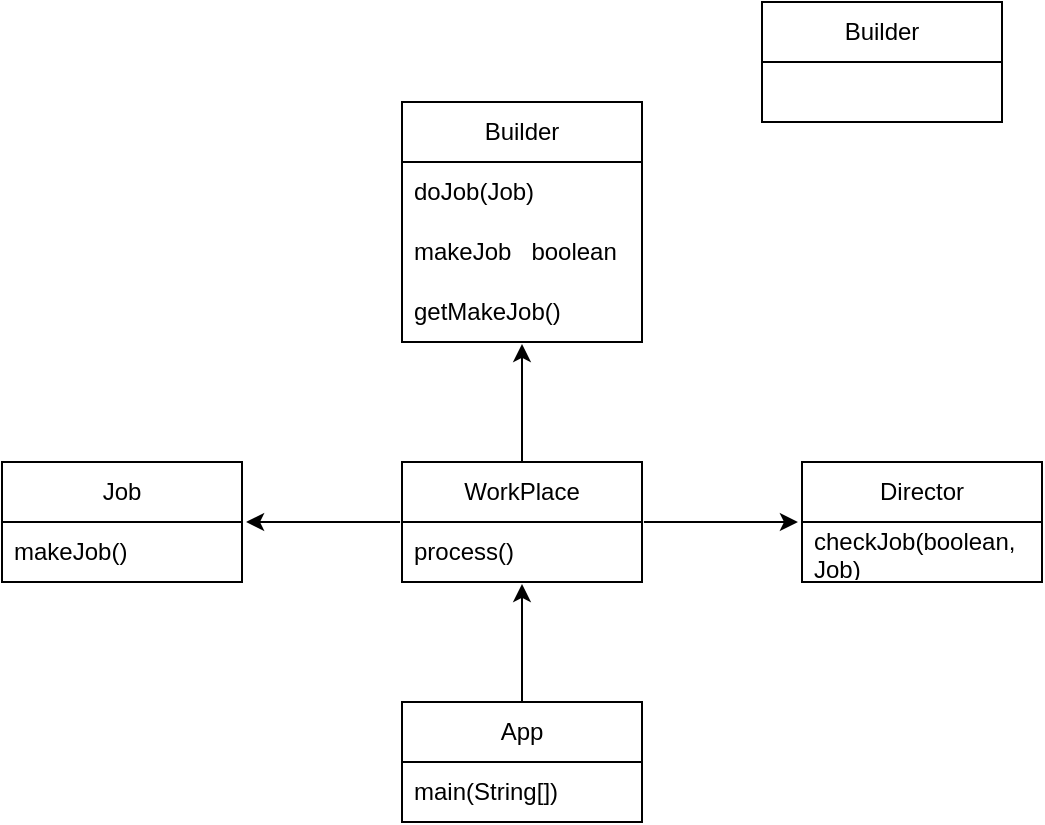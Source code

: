 <mxfile version="20.7.4" type="github">
  <diagram id="FmJA5h8646xX3bD_RhMh" name="Страница 1">
    <mxGraphModel dx="1194" dy="762" grid="1" gridSize="10" guides="1" tooltips="1" connect="1" arrows="1" fold="1" page="1" pageScale="1" pageWidth="827" pageHeight="1169" math="0" shadow="0">
      <root>
        <mxCell id="0" />
        <mxCell id="1" parent="0" />
        <mxCell id="hnTLKuGMeIEtejeQrIIj-1" value="Builder" style="swimlane;fontStyle=0;childLayout=stackLayout;horizontal=1;startSize=30;horizontalStack=0;resizeParent=1;resizeParentMax=0;resizeLast=0;collapsible=1;marginBottom=0;whiteSpace=wrap;html=1;direction=east;" vertex="1" parent="1">
          <mxGeometry x="540" y="130" width="120" height="60" as="geometry" />
        </mxCell>
        <mxCell id="hnTLKuGMeIEtejeQrIIj-27" style="edgeStyle=orthogonalEdgeStyle;rounded=0;orthogonalLoop=1;jettySize=auto;html=1;exitX=0.5;exitY=0;exitDx=0;exitDy=0;entryX=0.5;entryY=1.033;entryDx=0;entryDy=0;entryPerimeter=0;" edge="1" parent="1" source="hnTLKuGMeIEtejeQrIIj-5" target="hnTLKuGMeIEtejeQrIIj-18">
          <mxGeometry relative="1" as="geometry" />
        </mxCell>
        <mxCell id="hnTLKuGMeIEtejeQrIIj-5" value="WorkPlace" style="swimlane;fontStyle=0;childLayout=stackLayout;horizontal=1;startSize=30;horizontalStack=0;resizeParent=1;resizeParentMax=0;resizeLast=0;collapsible=1;marginBottom=0;whiteSpace=wrap;html=1;" vertex="1" parent="1">
          <mxGeometry x="360" y="360" width="120" height="60" as="geometry" />
        </mxCell>
        <mxCell id="hnTLKuGMeIEtejeQrIIj-6" value="process()" style="text;strokeColor=none;fillColor=none;align=left;verticalAlign=middle;spacingLeft=4;spacingRight=4;overflow=hidden;points=[[0,0.5],[1,0.5]];portConstraint=eastwest;rotatable=0;whiteSpace=wrap;html=1;" vertex="1" parent="hnTLKuGMeIEtejeQrIIj-5">
          <mxGeometry y="30" width="120" height="30" as="geometry" />
        </mxCell>
        <mxCell id="hnTLKuGMeIEtejeQrIIj-28" style="edgeStyle=orthogonalEdgeStyle;rounded=0;orthogonalLoop=1;jettySize=auto;html=1;exitX=0.5;exitY=0;exitDx=0;exitDy=0;entryX=0.5;entryY=1.033;entryDx=0;entryDy=0;entryPerimeter=0;" edge="1" parent="1" source="hnTLKuGMeIEtejeQrIIj-9" target="hnTLKuGMeIEtejeQrIIj-6">
          <mxGeometry relative="1" as="geometry" />
        </mxCell>
        <mxCell id="hnTLKuGMeIEtejeQrIIj-9" value="App" style="swimlane;fontStyle=0;childLayout=stackLayout;horizontal=1;startSize=30;horizontalStack=0;resizeParent=1;resizeParentMax=0;resizeLast=0;collapsible=1;marginBottom=0;whiteSpace=wrap;html=1;" vertex="1" parent="1">
          <mxGeometry x="360" y="480" width="120" height="60" as="geometry" />
        </mxCell>
        <mxCell id="hnTLKuGMeIEtejeQrIIj-10" value="main(String[])" style="text;strokeColor=none;fillColor=none;align=left;verticalAlign=middle;spacingLeft=4;spacingRight=4;overflow=hidden;points=[[0,0.5],[1,0.5]];portConstraint=eastwest;rotatable=0;whiteSpace=wrap;html=1;" vertex="1" parent="hnTLKuGMeIEtejeQrIIj-9">
          <mxGeometry y="30" width="120" height="30" as="geometry" />
        </mxCell>
        <mxCell id="hnTLKuGMeIEtejeQrIIj-11" value="Director" style="swimlane;fontStyle=0;childLayout=stackLayout;horizontal=1;startSize=30;horizontalStack=0;resizeParent=1;resizeParentMax=0;resizeLast=0;collapsible=1;marginBottom=0;whiteSpace=wrap;html=1;" vertex="1" parent="1">
          <mxGeometry x="560" y="360" width="120" height="60" as="geometry" />
        </mxCell>
        <mxCell id="hnTLKuGMeIEtejeQrIIj-12" value="checkJob(boolean, Job)" style="text;strokeColor=none;fillColor=none;align=left;verticalAlign=middle;spacingLeft=4;spacingRight=4;overflow=hidden;points=[[0,0.5],[1,0.5]];portConstraint=eastwest;rotatable=0;whiteSpace=wrap;html=1;" vertex="1" parent="hnTLKuGMeIEtejeQrIIj-11">
          <mxGeometry y="30" width="120" height="30" as="geometry" />
        </mxCell>
        <mxCell id="hnTLKuGMeIEtejeQrIIj-13" value="Job" style="swimlane;fontStyle=0;childLayout=stackLayout;horizontal=1;startSize=30;horizontalStack=0;resizeParent=1;resizeParentMax=0;resizeLast=0;collapsible=1;marginBottom=0;whiteSpace=wrap;html=1;" vertex="1" parent="1">
          <mxGeometry x="160" y="360" width="120" height="60" as="geometry" />
        </mxCell>
        <mxCell id="hnTLKuGMeIEtejeQrIIj-14" value="makeJob()" style="text;strokeColor=none;fillColor=none;align=left;verticalAlign=middle;spacingLeft=4;spacingRight=4;overflow=hidden;points=[[0,0.5],[1,0.5]];portConstraint=eastwest;rotatable=0;whiteSpace=wrap;html=1;" vertex="1" parent="hnTLKuGMeIEtejeQrIIj-13">
          <mxGeometry y="30" width="120" height="30" as="geometry" />
        </mxCell>
        <mxCell id="hnTLKuGMeIEtejeQrIIj-15" value="Builder" style="swimlane;fontStyle=0;childLayout=stackLayout;horizontal=1;startSize=30;horizontalStack=0;resizeParent=1;resizeParentMax=0;resizeLast=0;collapsible=1;marginBottom=0;whiteSpace=wrap;html=1;" vertex="1" parent="1">
          <mxGeometry x="360" y="180" width="120" height="120" as="geometry" />
        </mxCell>
        <mxCell id="hnTLKuGMeIEtejeQrIIj-16" value="doJob(Job)" style="text;strokeColor=none;fillColor=none;align=left;verticalAlign=middle;spacingLeft=4;spacingRight=4;overflow=hidden;points=[[0,0.5],[1,0.5]];portConstraint=eastwest;rotatable=0;whiteSpace=wrap;html=1;" vertex="1" parent="hnTLKuGMeIEtejeQrIIj-15">
          <mxGeometry y="30" width="120" height="30" as="geometry" />
        </mxCell>
        <mxCell id="hnTLKuGMeIEtejeQrIIj-17" value="makeJob&amp;nbsp; &amp;nbsp;boolean" style="text;strokeColor=none;fillColor=none;align=left;verticalAlign=middle;spacingLeft=4;spacingRight=4;overflow=hidden;points=[[0,0.5],[1,0.5]];portConstraint=eastwest;rotatable=0;whiteSpace=wrap;html=1;" vertex="1" parent="hnTLKuGMeIEtejeQrIIj-15">
          <mxGeometry y="60" width="120" height="30" as="geometry" />
        </mxCell>
        <mxCell id="hnTLKuGMeIEtejeQrIIj-18" value="getMakeJob()" style="text;strokeColor=none;fillColor=none;align=left;verticalAlign=middle;spacingLeft=4;spacingRight=4;overflow=hidden;points=[[0,0.5],[1,0.5]];portConstraint=eastwest;rotatable=0;whiteSpace=wrap;html=1;" vertex="1" parent="hnTLKuGMeIEtejeQrIIj-15">
          <mxGeometry y="90" width="120" height="30" as="geometry" />
        </mxCell>
        <mxCell id="hnTLKuGMeIEtejeQrIIj-29" value="" style="endArrow=classic;html=1;rounded=0;exitX=1.008;exitY=0;exitDx=0;exitDy=0;exitPerimeter=0;entryX=-0.017;entryY=0;entryDx=0;entryDy=0;entryPerimeter=0;" edge="1" parent="1" source="hnTLKuGMeIEtejeQrIIj-6" target="hnTLKuGMeIEtejeQrIIj-12">
          <mxGeometry width="50" height="50" relative="1" as="geometry">
            <mxPoint x="390" y="310" as="sourcePoint" />
            <mxPoint x="440" y="260" as="targetPoint" />
          </mxGeometry>
        </mxCell>
        <mxCell id="hnTLKuGMeIEtejeQrIIj-30" value="" style="endArrow=classic;html=1;rounded=0;exitX=-0.008;exitY=0;exitDx=0;exitDy=0;exitPerimeter=0;entryX=1.017;entryY=0;entryDx=0;entryDy=0;entryPerimeter=0;" edge="1" parent="1" source="hnTLKuGMeIEtejeQrIIj-6" target="hnTLKuGMeIEtejeQrIIj-14">
          <mxGeometry width="50" height="50" relative="1" as="geometry">
            <mxPoint x="490.96" y="400" as="sourcePoint" />
            <mxPoint x="567.96" y="400" as="targetPoint" />
          </mxGeometry>
        </mxCell>
      </root>
    </mxGraphModel>
  </diagram>
</mxfile>
